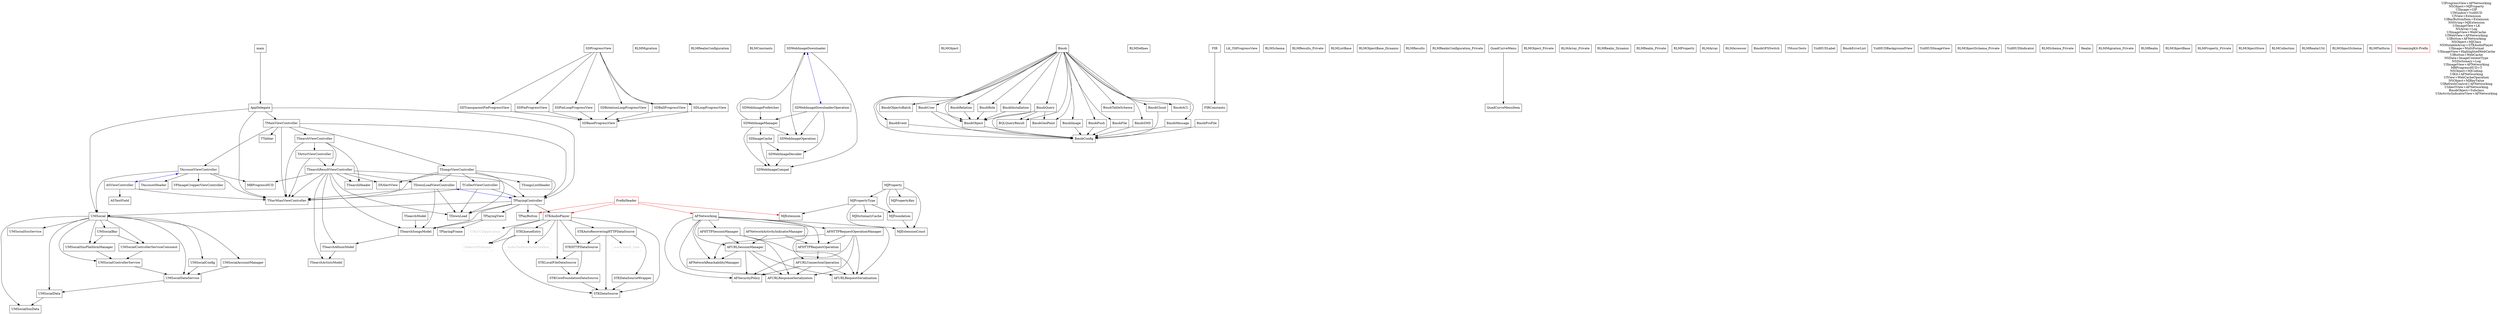 digraph G {
	node [shape=box];
	"STKLocalFileDataSource" -> "STKCoreFoundationDataSource";
	"SDTransparentPieProgressView" -> "SDBaseProgressView";
	"RLMMigration" -> {};
	"MJExtension" -> {};
	"TSearchViewController" -> "TArtistViewController";
	"TSearchViewController" -> "TNavMianViewController";
	"TSearchViewController" -> "TSearchHeader";
	"TSearchViewController" -> "TSearchResultViewController";
	"MBProgressHUD" -> {};
	"RLMRealmConfiguration" -> {};
	"TNavMianViewController" -> {};
	"RLMConstants" -> {};
	"SDWebImageCompat" -> {};
	"RLMObject" -> {};
	"TAccountViewController" -> "VPImageCropperViewController";
	"TAccountViewController" -> "UMSocial";
	"TAccountViewController" -> "TAccountHeader";
	"TAccountViewController" -> "TNavMianViewController";
	"TAccountViewController" -> "MBProgressHUD";
	"ASTextField" -> {};
	"BmobMessage" -> "BmobConfig";
	"TDownLoadViewController" -> "TSearchSongsModel";
	"TDownLoadViewController" -> "TNavMianViewController";
	"TDownLoadViewController" -> "TDownLoad";
	"RLMDefines" -> {};
	"main" -> "AppDelegate";
	"FIR" -> "FIRConstants";
	"VPImageCropperViewController" -> {};
	"TSearchAlbumModel" -> "TSearchArtistsModel";
	"TSearchResultViewController" -> "TPlayingController";
	"TSearchResultViewController" -> "TSearchAlbumModel";
	"TSearchResultViewController" -> "TSearchHeader";
	"TSearchResultViewController" -> "TSearchArtistsModel";
	"TSearchResultViewController" -> "MBProgressHUD";
	"TSearchResultViewController" -> "TDownLoadViewController";
	"TSearchResultViewController" -> "TSearchSongsModel";
	"TSearchResultViewController" -> "DXAlertView";
	"TSearchResultViewController" -> "TNavMianViewController";
	"TSearchResultViewController" -> "TDownLoad";
	"TTabbar" -> {};
	"BmobObjectsBatch" -> {};
	"UMSocialSnsService" -> {};
	"TSearchSongsModel" -> "TSearchAlbumModel";
	"LK_THProgressView" -> {};
	"RLMSchema" -> {};
	"UMSocialControllerServiceComment" -> "UMSocialControllerService";
	"TDownLoad" -> {};
	"RLMResults_Private" -> {};
	"RLMListBase" -> {};
	"SDWebImageDownloader" -> "SDWebImageCompat";
	"SDWebImageDownloader" -> "SDWebImageOperation";
	"AFSecurityPolicy" -> {};
	"BmobEvent" -> "BmobConfig";
	"RLMObjectBase_Dynamic" -> {};
	"MJPropertyKey" -> {};
	"RLMResults" -> {};
	"STKDataSource" -> {};
	"RLMRealmConfiguration_Private" -> {};
	"AFURLConnectionOperation" -> "AFURLRequestSerialization";
	"AFURLConnectionOperation" -> "AFURLResponseSerialization";
	"AFURLConnectionOperation" -> "AFSecurityPolicy";
	"BmobUser" -> "BmobConfig";
	"BmobUser" -> "BmobObject";
	"TPlayingView" -> "TSearchSongsModel";
	"TPlayingView" -> "TPlayingFrame";
	"QuadCurveMenu" -> "QuadCurveMenuItem";
	"TMainViewController" -> "TSongsViewController";
	"TMainViewController" -> "TSearchViewController";
	"TMainViewController" -> "TAccountViewController";
	"TMainViewController" -> "TPlayingController";
	"TMainViewController" -> "TTabbar";
	"TMainViewController" -> "TNavMianViewController";
	"UMSocialControllerService" -> "UMSocialDataService";
	"SDPieProgressView" -> "SDBaseProgressView";
	"AFNetworkActivityIndicatorManager" -> "AFURLSessionManager";
	"AFNetworkActivityIndicatorManager" -> "AFHTTPRequestOperation";
	"BmobRelation" -> "BmobObject";
	"TSearchHeader" -> {};
	"BmobImage" -> "BmobConfig";
	"RLMObject_Private" -> {};
	"RLMArray_Private" -> {};
	"DXAlertView" -> {};
	"BmobPush" -> "BmobConfig";
	"UMSocialSnsData" -> {};
	"TPlayingController" -> "TDownLoad";
	"TPlayingController" -> "UMSocial";
	"TPlayingController" -> "TPlayButton";
	"TPlayingController" -> "STKAudioPlayer";
	"TPlayingController" -> "TSearchSongsModel";
	"TPlayingController" -> "TPlayingView";
	"UMSocial" -> "UMSocialSnsData";
	"UMSocial" -> "UMSocialControllerService";
	"UMSocial" -> "UMSocialData";
	"UMSocial" -> "UMSocialSnsPlatformManager";
	"UMSocial" -> "UMSocialControllerServiceComment";
	"UMSocial" -> "UMSocialSnsService";
	"UMSocial" -> "UMSocialDataService";
	"UMSocial" -> "UMSocialAccountManager";
	"UMSocial" -> "UMSocialConfig";
	"UMSocial" -> "UMSocialBar";
	"MJProperty" -> "MJExtensionConst";
	"MJProperty" -> "MJPropertyKey";
	"MJProperty" -> "MJPropertyType";
	"MJProperty" -> "MJFoundation";
	"SDBaseProgressView" -> {};
	"BmobQuery" -> "BmobConfig";
	"BmobQuery" -> "BmobObject";
	"BmobQuery" -> "BQLQueryResult";
	"BmobQuery" -> "BmobGeoPoint";
	"RLMRealm_Dynamic" -> {};
	"AFNetworkReachabilityManager" -> {};
	"RLMRealm_Private" -> {};
	"MJFoundation" -> "MJExtensionConst";
	"RLMProperty" -> {};
	"SDWebImageManager" -> "SDWebImageCompat";
	"SDWebImageManager" -> "SDWebImageOperation";
	"SDWebImageManager" -> "SDWebImageDownloader";
	"SDWebImageManager" -> "SDImageCache";
	"STKAudioPlayer" -> "STKLocalFileDataSource";
	"STKAudioPlayer" -> "AudioToolbox/AudioToolbox";
	"STKAudioPlayer" -> "libkern/OSAtomic";
	"STKAudioPlayer" -> "STKQueueEntry";
	"STKAudioPlayer" -> "STKHTTPDataSource";
	"STKAudioPlayer" -> "UIKit/UIApplication";
	"STKAudioPlayer" -> "STKAutoRecoveringHTTPDataSource";
	"STKAudioPlayer" -> "STKDataSource";
	"UMSocialDataService" -> "UMSocialData";
	"UMSocialAccountManager" -> "UMSocialDataService";
	"MJPropertyType" -> "MJDictionaryCache";
	"MJPropertyType" -> "MJExtensionConst";
	"MJPropertyType" -> "MJFoundation";
	"MJPropertyType" -> "MJExtension";
	"RLMArray" -> {};
	"RLMAccessor" -> {};
	"BmobGPSSwitch" -> {};
	"TSearchArtistsModel" -> {};
	"STKCoreFoundationDataSource" -> "STKDataSource";
	"BmobObject" -> "BmobConfig";
	"MJDictionaryCache" -> {};
	"TArtistViewController" -> "TNavMianViewController";
	"TArtistViewController" -> "TSearchResultViewController";
	"TMusicTests" -> {};
	"TSongsViewController" -> "TPlayingController";
	"TSongsViewController" -> "TDownLoad";
	"TSongsViewController" -> "TNavMianViewController";
	"TSongsViewController" -> "TDownLoadViewController";
	"TSongsViewController" -> "TCollectViewController";
	"TSongsViewController" -> "DXAlertView";
	"TSongsViewController" -> "TSongsListHeader";
	"BmobFile" -> "BmobConfig";
	"AFHTTPRequestOperationManager" -> "AFURLResponseSerialization";
	"AFHTTPRequestOperationManager" -> "AFHTTPRequestOperation";
	"AFHTTPRequestOperationManager" -> "AFSecurityPolicy";
	"AFHTTPRequestOperationManager" -> "AFURLRequestSerialization";
	"AFHTTPRequestOperationManager" -> "AFNetworkReachabilityManager";
	"SDWebImageDownloaderOperation" -> "SDWebImageManager";
	"SDWebImageDownloaderOperation" -> "SDWebImageDecoder";
	"SDWebImageDownloaderOperation" -> "SDWebImageOperation";
	"YzdHUDLabel" -> {};
	"BmobErrorList" -> {};
	"STKDataSourceWrapper" -> "STKDataSource";
	"QuadCurveMenuItem" -> {};
	"BmobRole" -> "BmobObject";
	"YzdHUDBackgroundView" -> {};
	"SDImageCache" -> "SDWebImageCompat";
	"SDImageCache" -> "SDWebImageDecoder";
	"AFHTTPSessionManager" -> "AFURLRequestSerialization";
	"AFHTTPSessionManager" -> "AFURLResponseSerialization";
	"AFHTTPSessionManager" -> "AFURLSessionManager";
	"SDProgressView" -> "SDPieLoopProgressView";
	"SDProgressView" -> "SDPieProgressView";
	"SDProgressView" -> "SDTransparentPieProgressView";
	"SDProgressView" -> "SDRotationLoopProgressView";
	"SDProgressView" -> "SDBallProgressView";
	"SDProgressView" -> "SDLoopProgressView";
	"FIRConstants" -> {};
	"UMSocialSnsPlatformManager" -> "UMSocialControllerService";
	"SDWebImageOperation" -> {};
	"YzdHUDImageView" -> {};
	"BmobGeoPoint" -> {};
	"AFNetworking" -> "AFNetworkReachabilityManager";
	"AFNetworking" -> "AFURLResponseSerialization";
	"AFNetworking" -> "AFURLRequestSerialization";
	"AFNetworking" -> "AFSecurityPolicy";
	"AFNetworking" -> "AFHTTPRequestOperation";
	"AFNetworking" -> "AFURLSessionManager";
	"AFNetworking" -> "AFURLConnectionOperation";
	"AFNetworking" -> "AFHTTPSessionManager";
	"AFNetworking" -> "AFHTTPRequestOperationManager";
	"RLMObjectSchema_Private" -> {};
	"YzdHUDIndicator" -> {};
	"STKAutoRecoveringHTTPDataSource" -> "STKHTTPDataSource";
	"STKAutoRecoveringHTTPDataSource" -> "STKDataSourceWrapper";
	"STKAutoRecoveringHTTPDataSource" -> "mach/mach_time";
	"STKAutoRecoveringHTTPDataSource" -> "STKDataSource";
	"UMSocialBar" -> "UMSocialSnsPlatformManager";
	"UMSocialBar" -> "UMSocialControllerServiceComment";
	"UMSocialData" -> "UMSocialSnsData";
	"BmobProFile" -> "BmobConfig";
	"TPlayButton" -> {};
	"STKQueueEntry" -> "libkern/OSAtomic";
	"STKQueueEntry" -> "AudioToolbox/AudioToolbox";
	"STKQueueEntry" -> "STKDataSource";
	"Bmob" -> "BmobGeoPoint";
	"Bmob" -> "BmobRelation";
	"Bmob" -> "BmobImage";
	"Bmob" -> "BmobUser";
	"Bmob" -> "BmobTableSchema";
	"Bmob" -> "BmobObjectsBatch";
	"Bmob" -> "BQLQueryResult";
	"Bmob" -> "BmobPush";
	"Bmob" -> "BmobSMS";
	"Bmob" -> "BmobInstallation";
	"Bmob" -> "BmobEvent";
	"Bmob" -> "BmobFile";
	"Bmob" -> "BmobQuery";
	"Bmob" -> "BmobMessage";
	"Bmob" -> "BmobRole";
	"Bmob" -> "BmobACL";
	"Bmob" -> "BmobConfig";
	"Bmob" -> "BmobCloud";
	"Bmob" -> "BmobObject";
	"AFHTTPRequestOperation" -> "AFURLConnectionOperation";
	"SDLoopProgressView" -> "SDBaseProgressView";
	"BmobConfig" -> {};
	"TPlayingFrame" -> {};
	"RLMSchema_Private" -> {};
	"Realm" -> {};
	"AFURLRequestSerialization" -> {};
	"RLMMigration_Private" -> {};
	"MJExtensionConst" -> {};
	"BmobTableSchema" -> {};
	"RLMRealm" -> {};
	"BQLQueryResult" -> {};
	"SDBallProgressView" -> "SDBaseProgressView";
	"UMSocialConfig" -> "UMSocialDataService";
	"AFURLSessionManager" -> "AFURLRequestSerialization";
	"AFURLSessionManager" -> "AFURLResponseSerialization";
	"AFURLSessionManager" -> "AFNetworkReachabilityManager";
	"AFURLSessionManager" -> "AFSecurityPolicy";
	"TSearchModel" -> "TSearchSongsModel";
	"RLMObjectBase" -> {};
	"SDWebImageDecoder" -> "SDWebImageCompat";
	"ASViewController" -> "ASTextField";
	"ASViewController" -> "TNavMianViewController";
	"RLMProperty_Private" -> {};
	"TSongsListHeader" -> {};
	"BmobSMS" -> "BmobConfig";
	"RLMObjectStore" -> {};
	"TAccountHeader" -> {};
	"BmobCloud" -> "BmobConfig";
	"RLMCollection" -> {};
	"RLMRealmUtil" -> {};
	"SDRotationLoopProgressView" -> "SDBaseProgressView";
	"AppDelegate" -> "TMainViewController";
	"AppDelegate" -> "TPlayingController";
	"AppDelegate" -> "TNavMianViewController";
	"AppDelegate" -> "UMSocial";
	"SDWebImagePrefetcher" -> "SDWebImageManager";
	"RLMObjectSchema" -> {};
	"RLMPlatform" -> {};
	"BmobInstallation" -> "BmobObject";
	"AFURLResponseSerialization" -> {};
	"STKHTTPDataSource" -> "STKCoreFoundationDataSource";
	"STKHTTPDataSource" -> "STKLocalFileDataSource";
	"BmobACL" -> {};
	"SDPieLoopProgressView" -> "SDBaseProgressView";
	"TCollectViewController" -> "TPlayingController";
	"TCollectViewController" -> "TNavMianViewController";
	"TCollectViewController" -> "TDownLoad";
	
	"StreamingKit-Prefix" [color=red];
	"PrefixHeader" [color=red];
	"PrefixHeader" -> "TPlayButton" [color=red];
	"PrefixHeader" -> "MJExtension" [color=red];
	"PrefixHeader" -> "STKAudioPlayer" [color=red];
	"PrefixHeader" -> "AFNetworking" [color=red];
	
	edge [color=blue, dir=both];
	"TAccountViewController" -> "ASViewController";
	"TDownLoadViewController" -> "TPlayingController";
	"SDWebImageDownloader" -> "SDWebImageDownloaderOperation";
	"UIKit/UIApplication" [color=gray, style=dashed, fontcolor=gray]
	"libkern/OSAtomic" [color=gray, style=dashed, fontcolor=gray]
	"AudioToolbox/AudioToolbox" [color=gray, style=dashed, fontcolor=gray]
	"mach/mach_time" [color=gray, style=dashed, fontcolor=gray]
	
	edge [color=black];
	node [shape=plaintext];
	"Categories" [label="UIProgressView+AFNetworking\nNSObject+MJProperty\nUIImage+GIF\nUIWindow+YzdHUD\nUIView+Extension\nUIBarButtonItem+Extension\nNSString+MJExtension\nUIImageView+LK\nNSArray+Log\nUIImageView+WebCache\nUIWebView+AFNetworking\nUIButton+AFNetworking\nNSObject+MJClass\nNSMutableArray+STKAudioPlayer\nUIImage+MultiFormat\nUIImageView+HighlightedWebCache\nUIButton+WebCache\nNSData+ImageContentType\nNSDictionary+Log\nUIImageView+AFNetworking\nMBProgressHUD+T\nNSObject+MJCoding\nUIKit+AFNetworking\nUIView+WebCacheOperation\nNSObject+MJKeyValue\nUIRefreshControl+AFNetworking\nUIAlertView+AFNetworking\nBmobObject+Subclass\nUIActivityIndicatorView+AFNetworking"];
}

